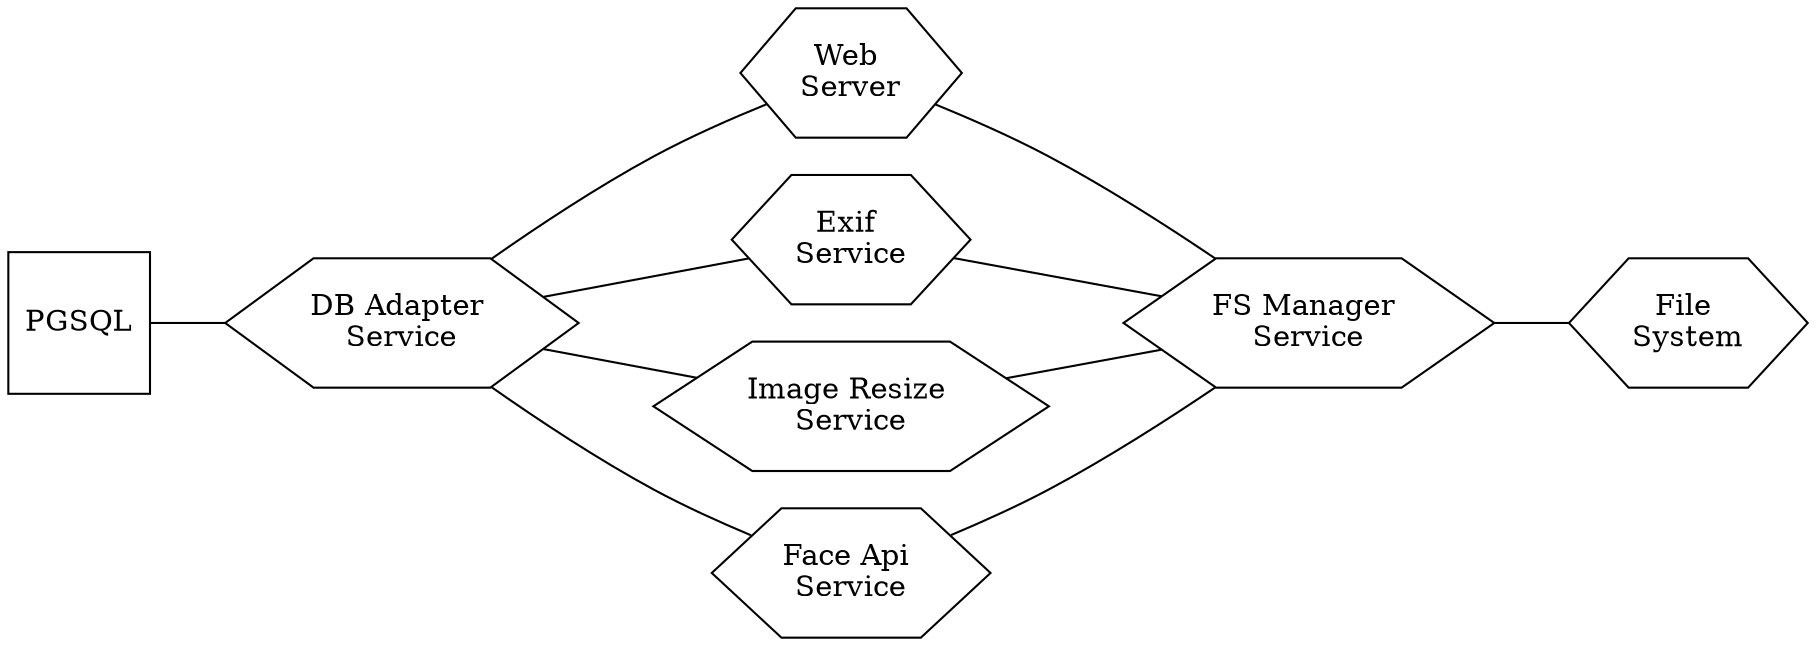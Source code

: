 /***********************************************************

		To generate architecture diagram, run the below
		command from the root of the project

		$ dot -Tpng docs/architecture-diagram.dot -o docs/img/architecture-diagram.png

************************************************************/

digraph finite_state_machine {
	rankdir=LR;
//	size="4,4";
	node [shape=polygon, sides=6]
	edge [arrowhead=none]

  // square brackets hold attributes
  ws [ label="Web \nServer" ]
	db_adapter [ label="DB Adapter \nService"]
  exif [ label="Exif \nService"]
	img_resize [ label="Image Resize \nService"]
	face_api [ label="Face Api \nService"]
	fs_manager [ label="FS Manager \nService"]
	fs [ label="File \nSystem"]
  db [ label="PGSQL" shape="square", rank="0" ]

	db -> db_adapter -> {ws, exif, face_api, img_resize}
	-> fs_manager -> fs
}
